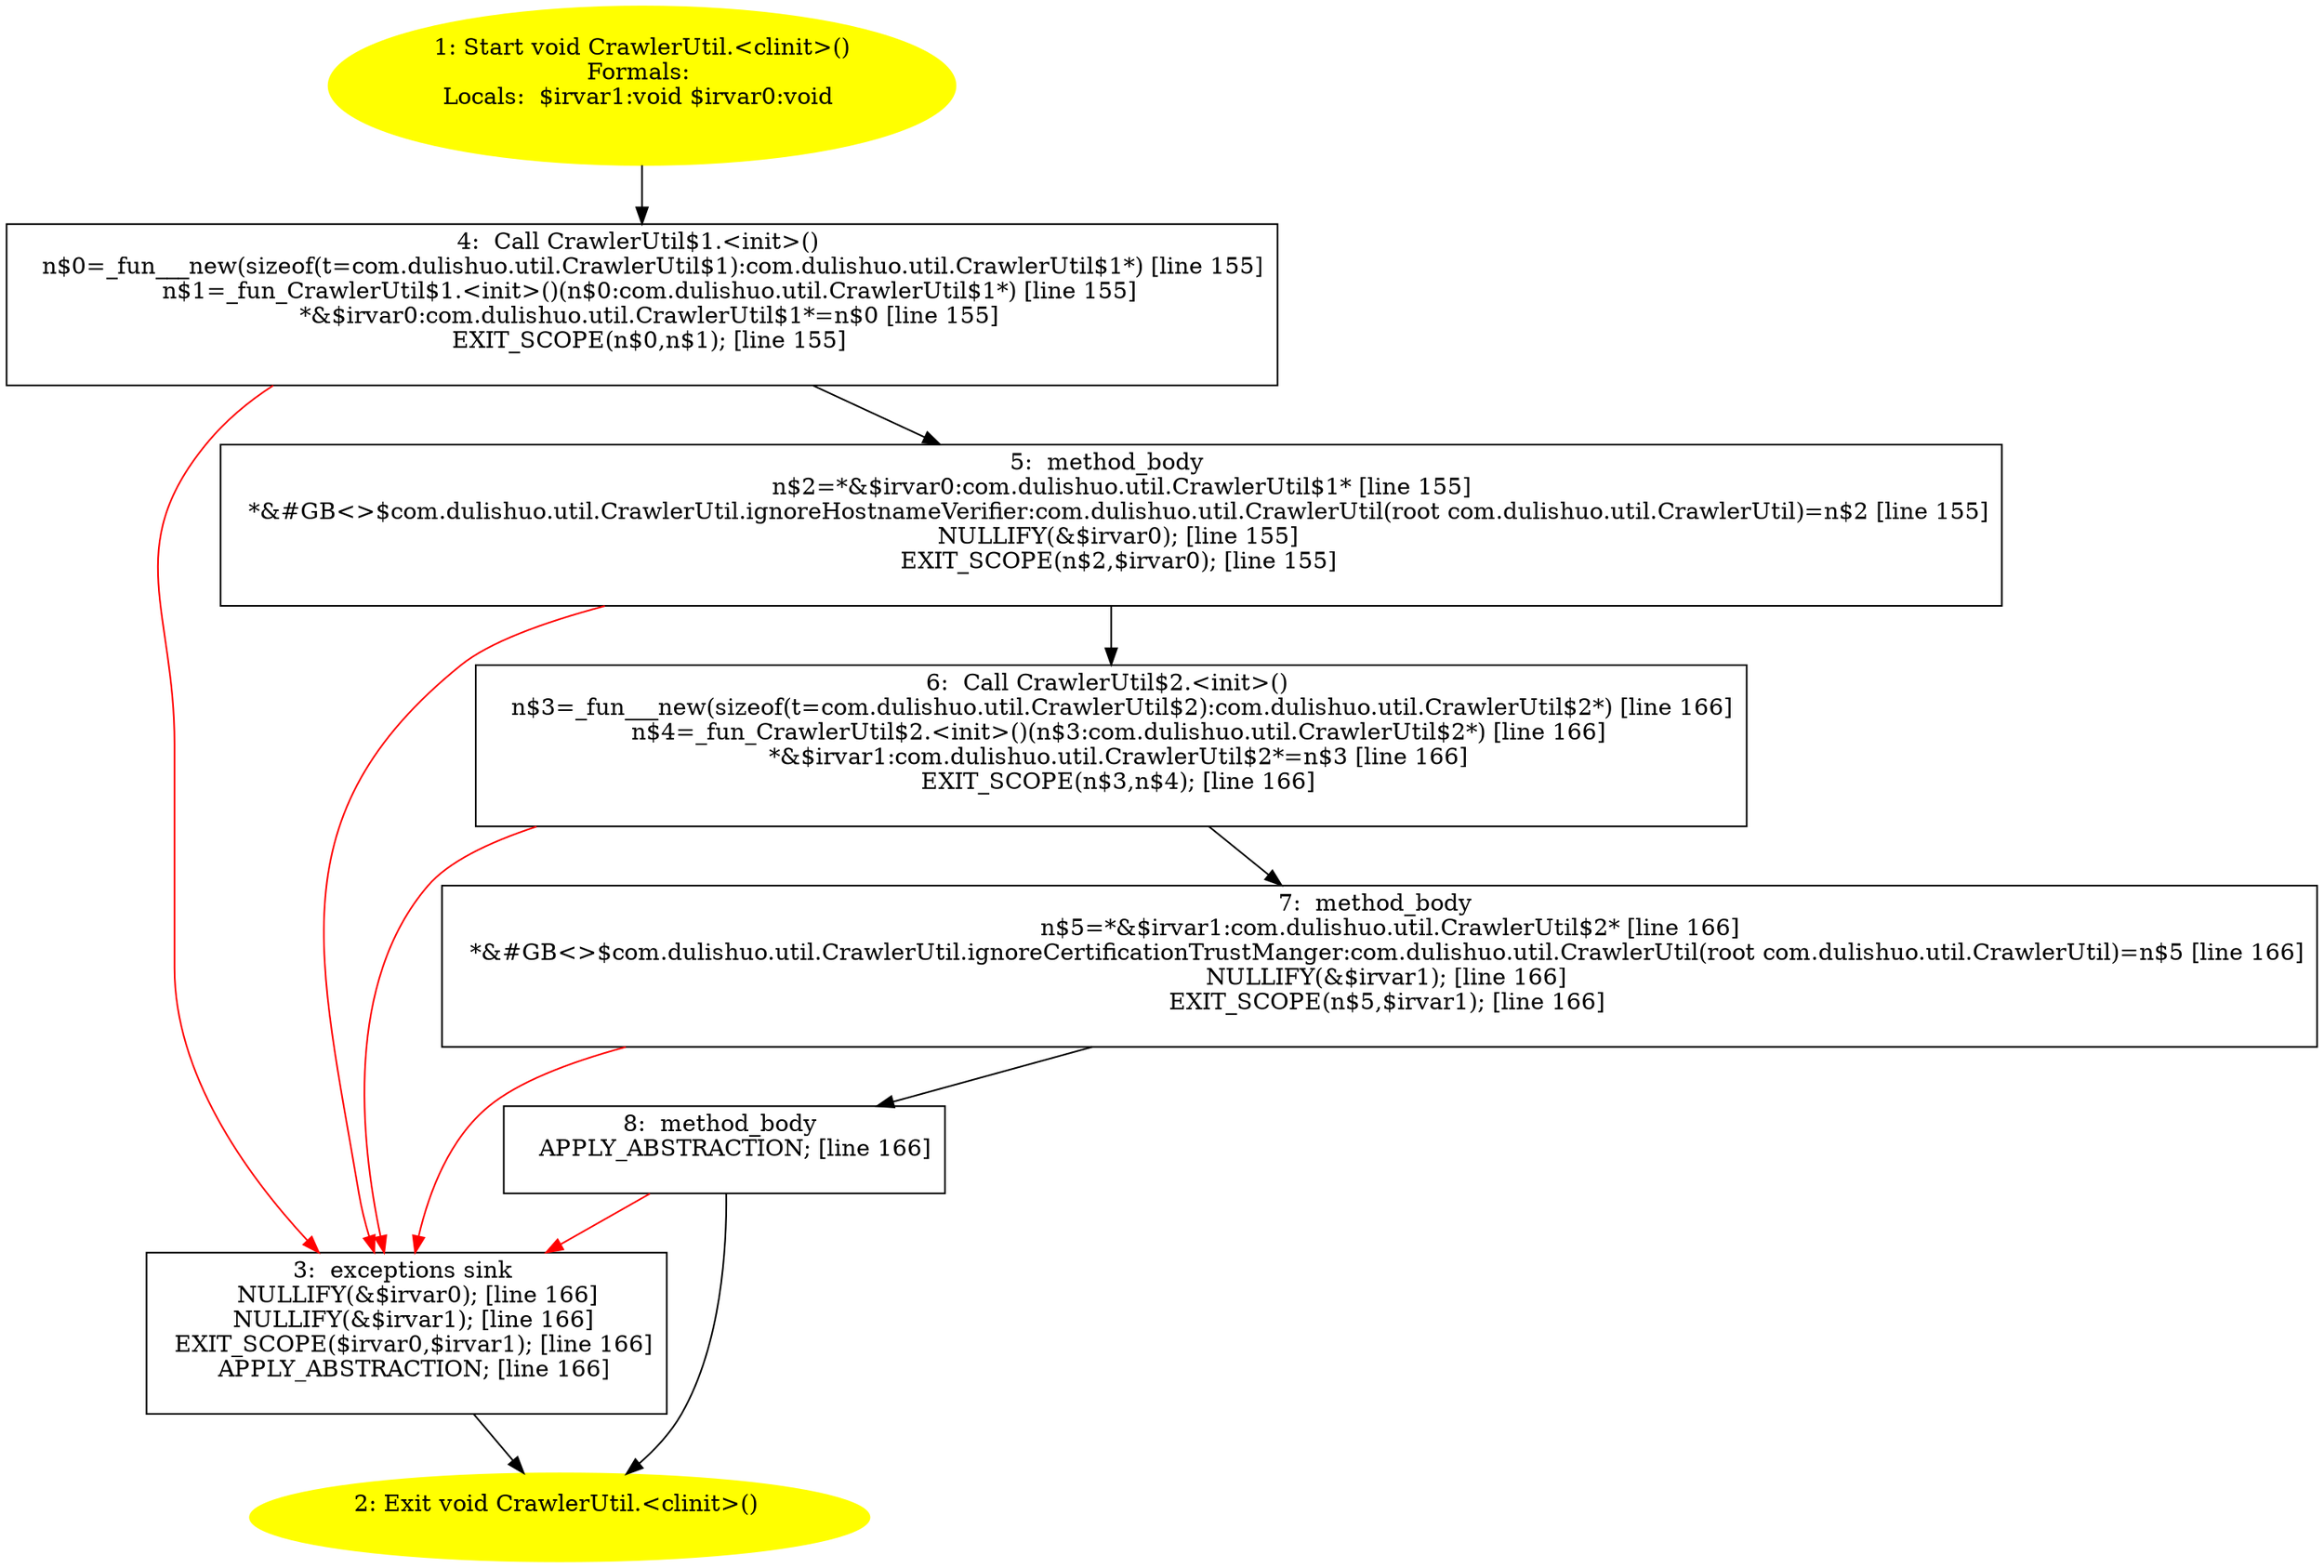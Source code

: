 /* @generated */
digraph cfg {
"com.dulishuo.util.CrawlerUtil.<clinit>():void.233efaa2ab796f54cdf7ffaa5883d876_1" [label="1: Start void CrawlerUtil.<clinit>()\nFormals: \nLocals:  $irvar1:void $irvar0:void \n  " color=yellow style=filled]
	

	 "com.dulishuo.util.CrawlerUtil.<clinit>():void.233efaa2ab796f54cdf7ffaa5883d876_1" -> "com.dulishuo.util.CrawlerUtil.<clinit>():void.233efaa2ab796f54cdf7ffaa5883d876_4" ;
"com.dulishuo.util.CrawlerUtil.<clinit>():void.233efaa2ab796f54cdf7ffaa5883d876_2" [label="2: Exit void CrawlerUtil.<clinit>() \n  " color=yellow style=filled]
	

"com.dulishuo.util.CrawlerUtil.<clinit>():void.233efaa2ab796f54cdf7ffaa5883d876_3" [label="3:  exceptions sink \n   NULLIFY(&$irvar0); [line 166]\n  NULLIFY(&$irvar1); [line 166]\n  EXIT_SCOPE($irvar0,$irvar1); [line 166]\n  APPLY_ABSTRACTION; [line 166]\n " shape="box"]
	

	 "com.dulishuo.util.CrawlerUtil.<clinit>():void.233efaa2ab796f54cdf7ffaa5883d876_3" -> "com.dulishuo.util.CrawlerUtil.<clinit>():void.233efaa2ab796f54cdf7ffaa5883d876_2" ;
"com.dulishuo.util.CrawlerUtil.<clinit>():void.233efaa2ab796f54cdf7ffaa5883d876_4" [label="4:  Call CrawlerUtil$1.<init>() \n   n$0=_fun___new(sizeof(t=com.dulishuo.util.CrawlerUtil$1):com.dulishuo.util.CrawlerUtil$1*) [line 155]\n  n$1=_fun_CrawlerUtil$1.<init>()(n$0:com.dulishuo.util.CrawlerUtil$1*) [line 155]\n  *&$irvar0:com.dulishuo.util.CrawlerUtil$1*=n$0 [line 155]\n  EXIT_SCOPE(n$0,n$1); [line 155]\n " shape="box"]
	

	 "com.dulishuo.util.CrawlerUtil.<clinit>():void.233efaa2ab796f54cdf7ffaa5883d876_4" -> "com.dulishuo.util.CrawlerUtil.<clinit>():void.233efaa2ab796f54cdf7ffaa5883d876_5" ;
	 "com.dulishuo.util.CrawlerUtil.<clinit>():void.233efaa2ab796f54cdf7ffaa5883d876_4" -> "com.dulishuo.util.CrawlerUtil.<clinit>():void.233efaa2ab796f54cdf7ffaa5883d876_3" [color="red" ];
"com.dulishuo.util.CrawlerUtil.<clinit>():void.233efaa2ab796f54cdf7ffaa5883d876_5" [label="5:  method_body \n   n$2=*&$irvar0:com.dulishuo.util.CrawlerUtil$1* [line 155]\n  *&#GB<>$com.dulishuo.util.CrawlerUtil.ignoreHostnameVerifier:com.dulishuo.util.CrawlerUtil(root com.dulishuo.util.CrawlerUtil)=n$2 [line 155]\n  NULLIFY(&$irvar0); [line 155]\n  EXIT_SCOPE(n$2,$irvar0); [line 155]\n " shape="box"]
	

	 "com.dulishuo.util.CrawlerUtil.<clinit>():void.233efaa2ab796f54cdf7ffaa5883d876_5" -> "com.dulishuo.util.CrawlerUtil.<clinit>():void.233efaa2ab796f54cdf7ffaa5883d876_6" ;
	 "com.dulishuo.util.CrawlerUtil.<clinit>():void.233efaa2ab796f54cdf7ffaa5883d876_5" -> "com.dulishuo.util.CrawlerUtil.<clinit>():void.233efaa2ab796f54cdf7ffaa5883d876_3" [color="red" ];
"com.dulishuo.util.CrawlerUtil.<clinit>():void.233efaa2ab796f54cdf7ffaa5883d876_6" [label="6:  Call CrawlerUtil$2.<init>() \n   n$3=_fun___new(sizeof(t=com.dulishuo.util.CrawlerUtil$2):com.dulishuo.util.CrawlerUtil$2*) [line 166]\n  n$4=_fun_CrawlerUtil$2.<init>()(n$3:com.dulishuo.util.CrawlerUtil$2*) [line 166]\n  *&$irvar1:com.dulishuo.util.CrawlerUtil$2*=n$3 [line 166]\n  EXIT_SCOPE(n$3,n$4); [line 166]\n " shape="box"]
	

	 "com.dulishuo.util.CrawlerUtil.<clinit>():void.233efaa2ab796f54cdf7ffaa5883d876_6" -> "com.dulishuo.util.CrawlerUtil.<clinit>():void.233efaa2ab796f54cdf7ffaa5883d876_7" ;
	 "com.dulishuo.util.CrawlerUtil.<clinit>():void.233efaa2ab796f54cdf7ffaa5883d876_6" -> "com.dulishuo.util.CrawlerUtil.<clinit>():void.233efaa2ab796f54cdf7ffaa5883d876_3" [color="red" ];
"com.dulishuo.util.CrawlerUtil.<clinit>():void.233efaa2ab796f54cdf7ffaa5883d876_7" [label="7:  method_body \n   n$5=*&$irvar1:com.dulishuo.util.CrawlerUtil$2* [line 166]\n  *&#GB<>$com.dulishuo.util.CrawlerUtil.ignoreCertificationTrustManger:com.dulishuo.util.CrawlerUtil(root com.dulishuo.util.CrawlerUtil)=n$5 [line 166]\n  NULLIFY(&$irvar1); [line 166]\n  EXIT_SCOPE(n$5,$irvar1); [line 166]\n " shape="box"]
	

	 "com.dulishuo.util.CrawlerUtil.<clinit>():void.233efaa2ab796f54cdf7ffaa5883d876_7" -> "com.dulishuo.util.CrawlerUtil.<clinit>():void.233efaa2ab796f54cdf7ffaa5883d876_8" ;
	 "com.dulishuo.util.CrawlerUtil.<clinit>():void.233efaa2ab796f54cdf7ffaa5883d876_7" -> "com.dulishuo.util.CrawlerUtil.<clinit>():void.233efaa2ab796f54cdf7ffaa5883d876_3" [color="red" ];
"com.dulishuo.util.CrawlerUtil.<clinit>():void.233efaa2ab796f54cdf7ffaa5883d876_8" [label="8:  method_body \n   APPLY_ABSTRACTION; [line 166]\n " shape="box"]
	

	 "com.dulishuo.util.CrawlerUtil.<clinit>():void.233efaa2ab796f54cdf7ffaa5883d876_8" -> "com.dulishuo.util.CrawlerUtil.<clinit>():void.233efaa2ab796f54cdf7ffaa5883d876_2" ;
	 "com.dulishuo.util.CrawlerUtil.<clinit>():void.233efaa2ab796f54cdf7ffaa5883d876_8" -> "com.dulishuo.util.CrawlerUtil.<clinit>():void.233efaa2ab796f54cdf7ffaa5883d876_3" [color="red" ];
}
